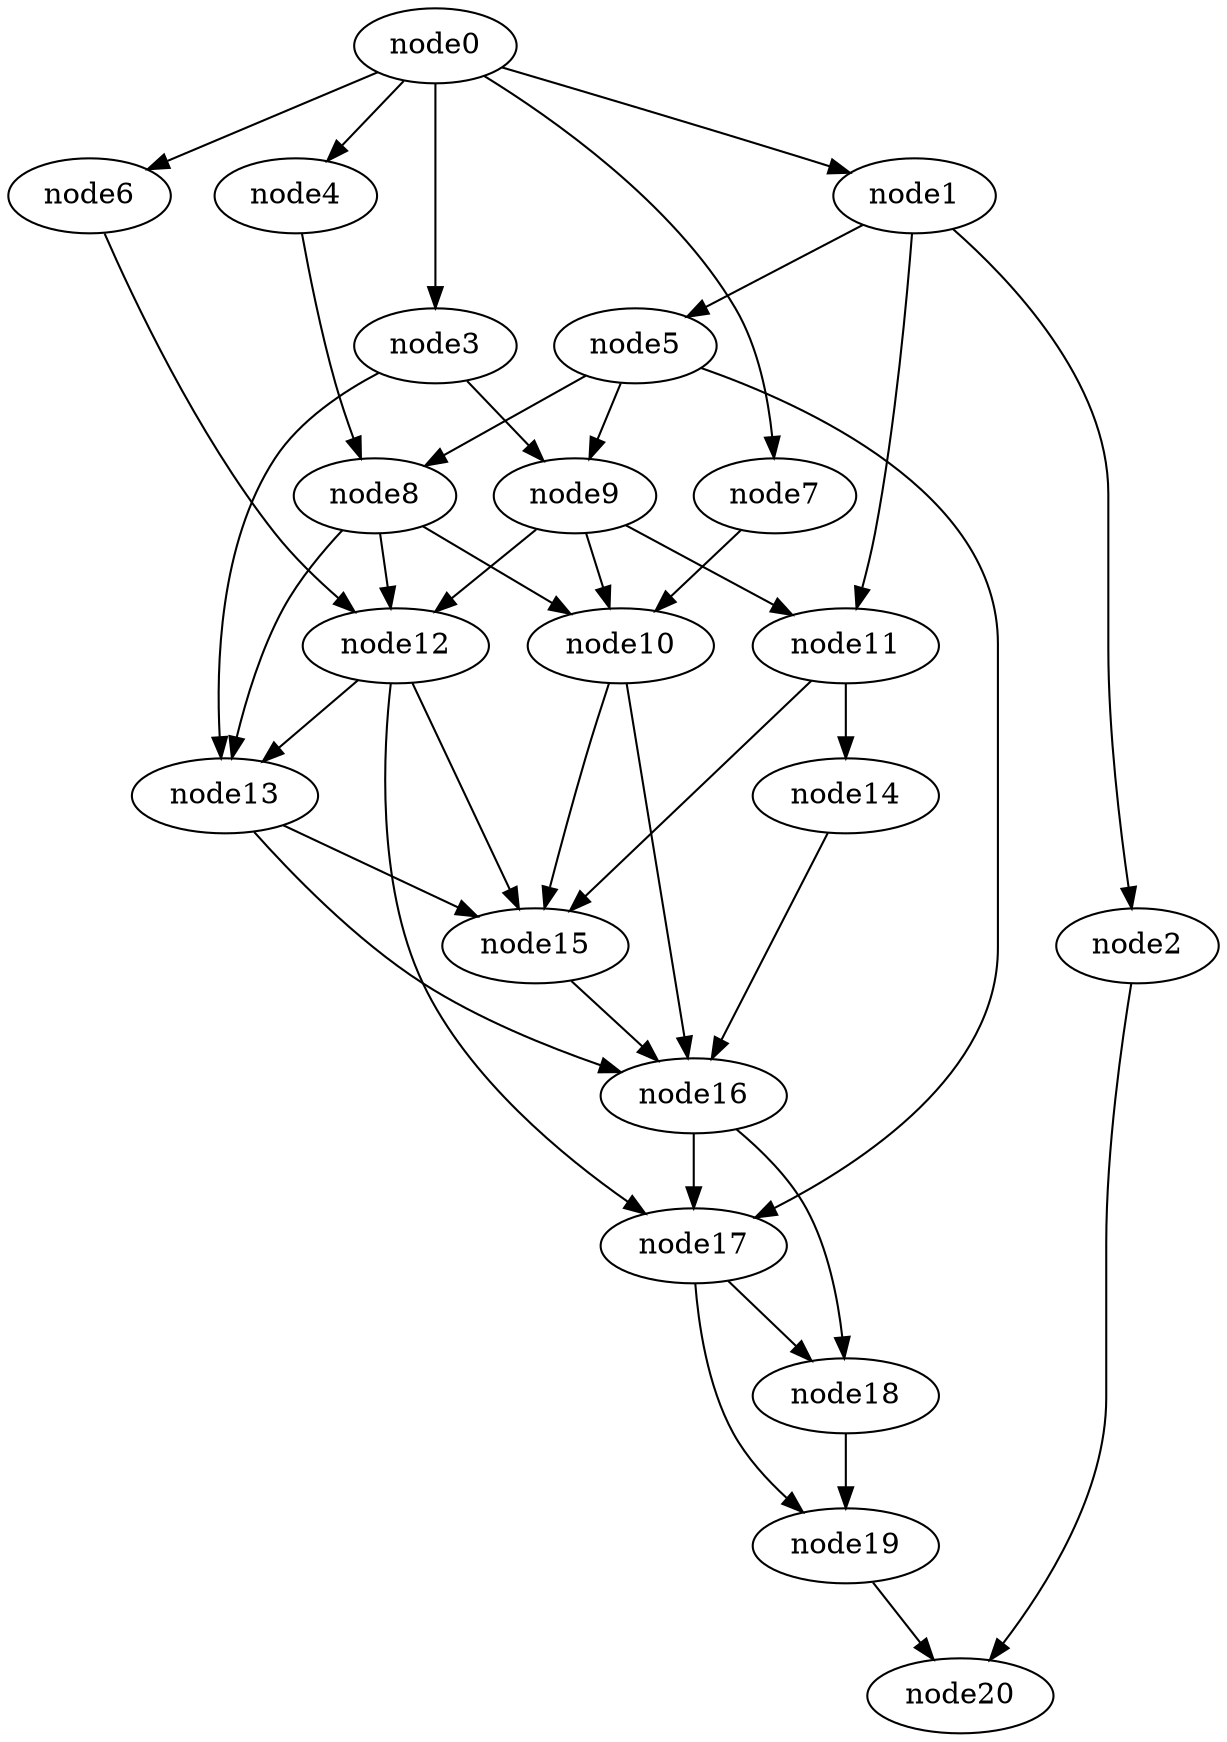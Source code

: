 digraph g{
	node20
	node19 -> node20
	node18 -> node19
	node17 -> node19
	node17 -> node18
	node16 -> node18
	node16 -> node17
	node15 -> node16
	node14 -> node16
	node13 -> node16
	node13 -> node15
	node12 -> node17
	node12 -> node15
	node12 -> node13
	node11 -> node15
	node11 -> node14
	node10 -> node16
	node10 -> node15
	node9 -> node12
	node9 -> node11
	node9 -> node10
	node8 -> node13
	node8 -> node12
	node8 -> node10
	node7 -> node10
	node6 -> node12
	node5 -> node17
	node5 -> node9
	node5 -> node8
	node4 -> node8
	node3 -> node13
	node3 -> node9
	node2 -> node20
	node1 -> node11
	node1 -> node5
	node1 -> node2
	node0 -> node7
	node0 -> node6
	node0 -> node4
	node0 -> node3
	node0 -> node1
}
